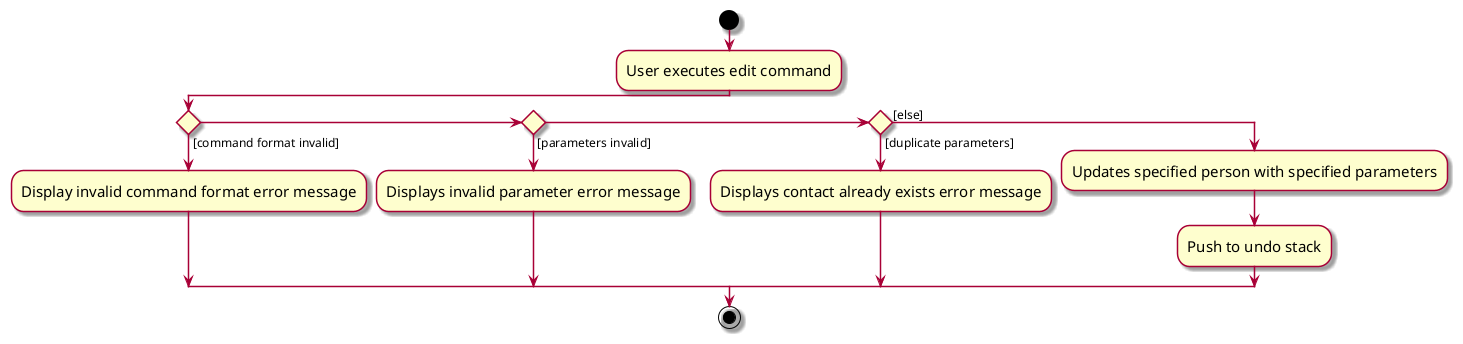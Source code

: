 @startuml
skin rose
skinparam ActivityFontSize 15
skinparam ArrowFontSize 12
start
:User executes edit command;

'Since the beta syntax does not support placing the condition outside the
'diamond we place it as the true branch instead.

if () then ([command format invalid])
    :Display invalid command format error message;
elseif () then ([parameters invalid])
    :Displays invalid parameter error message;
elseif () then ([duplicate parameters])
    :Displays contact already exists error message;
else ([else])
    :Updates specified person with specified parameters;
    :Push to undo stack;

endif
stop
@enduml
